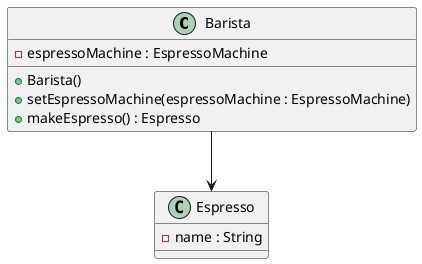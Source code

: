@startuml
Barista --> Espresso

class Barista {
  - espressoMachine : EspressoMachine
  + Barista()
  + setEspressoMachine(espressoMachine : EspressoMachine)
  + makeEspresso() : Espresso
}

class Espresso {
  - name : String
}
@enduml